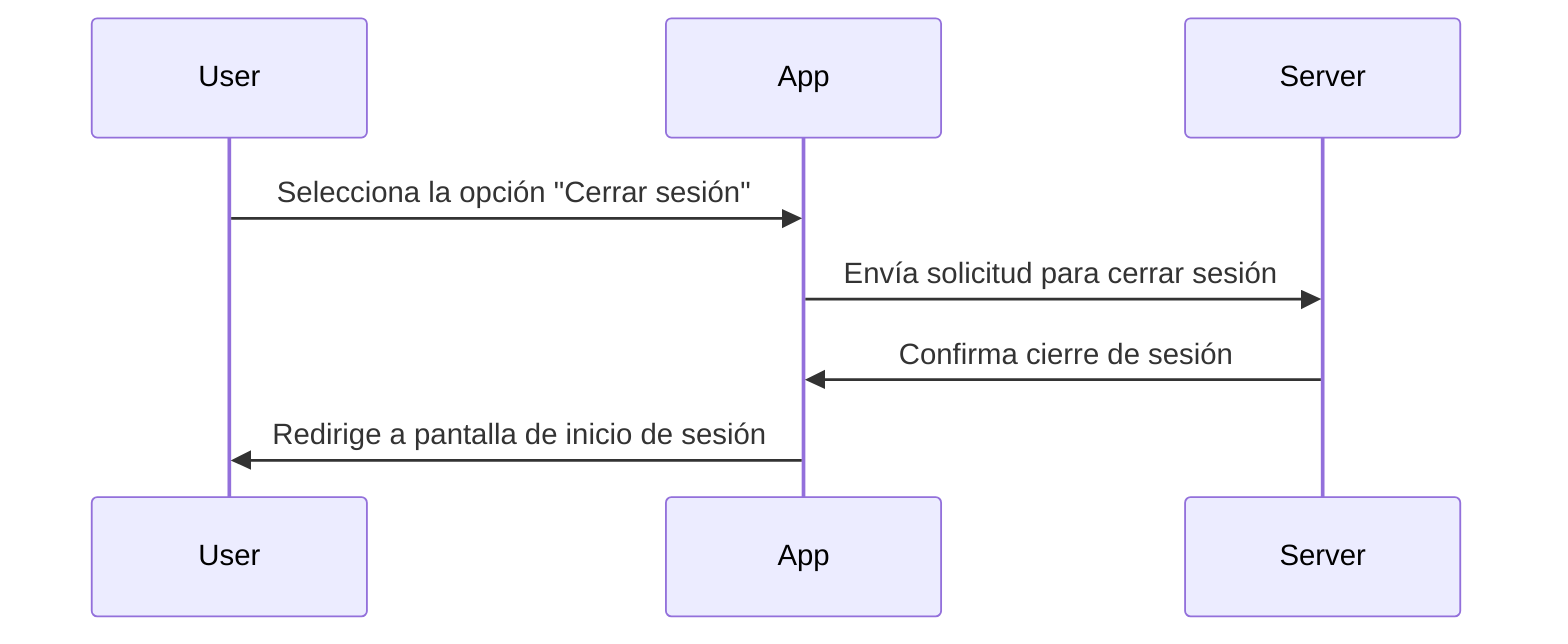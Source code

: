 sequenceDiagram
    participant User
    participant App
    participant Server
    User ->> App: Selecciona la opción "Cerrar sesión"
    App ->> Server: Envía solicitud para cerrar sesión
    Server ->> App: Confirma cierre de sesión
    App ->> User: Redirige a pantalla de inicio de sesión